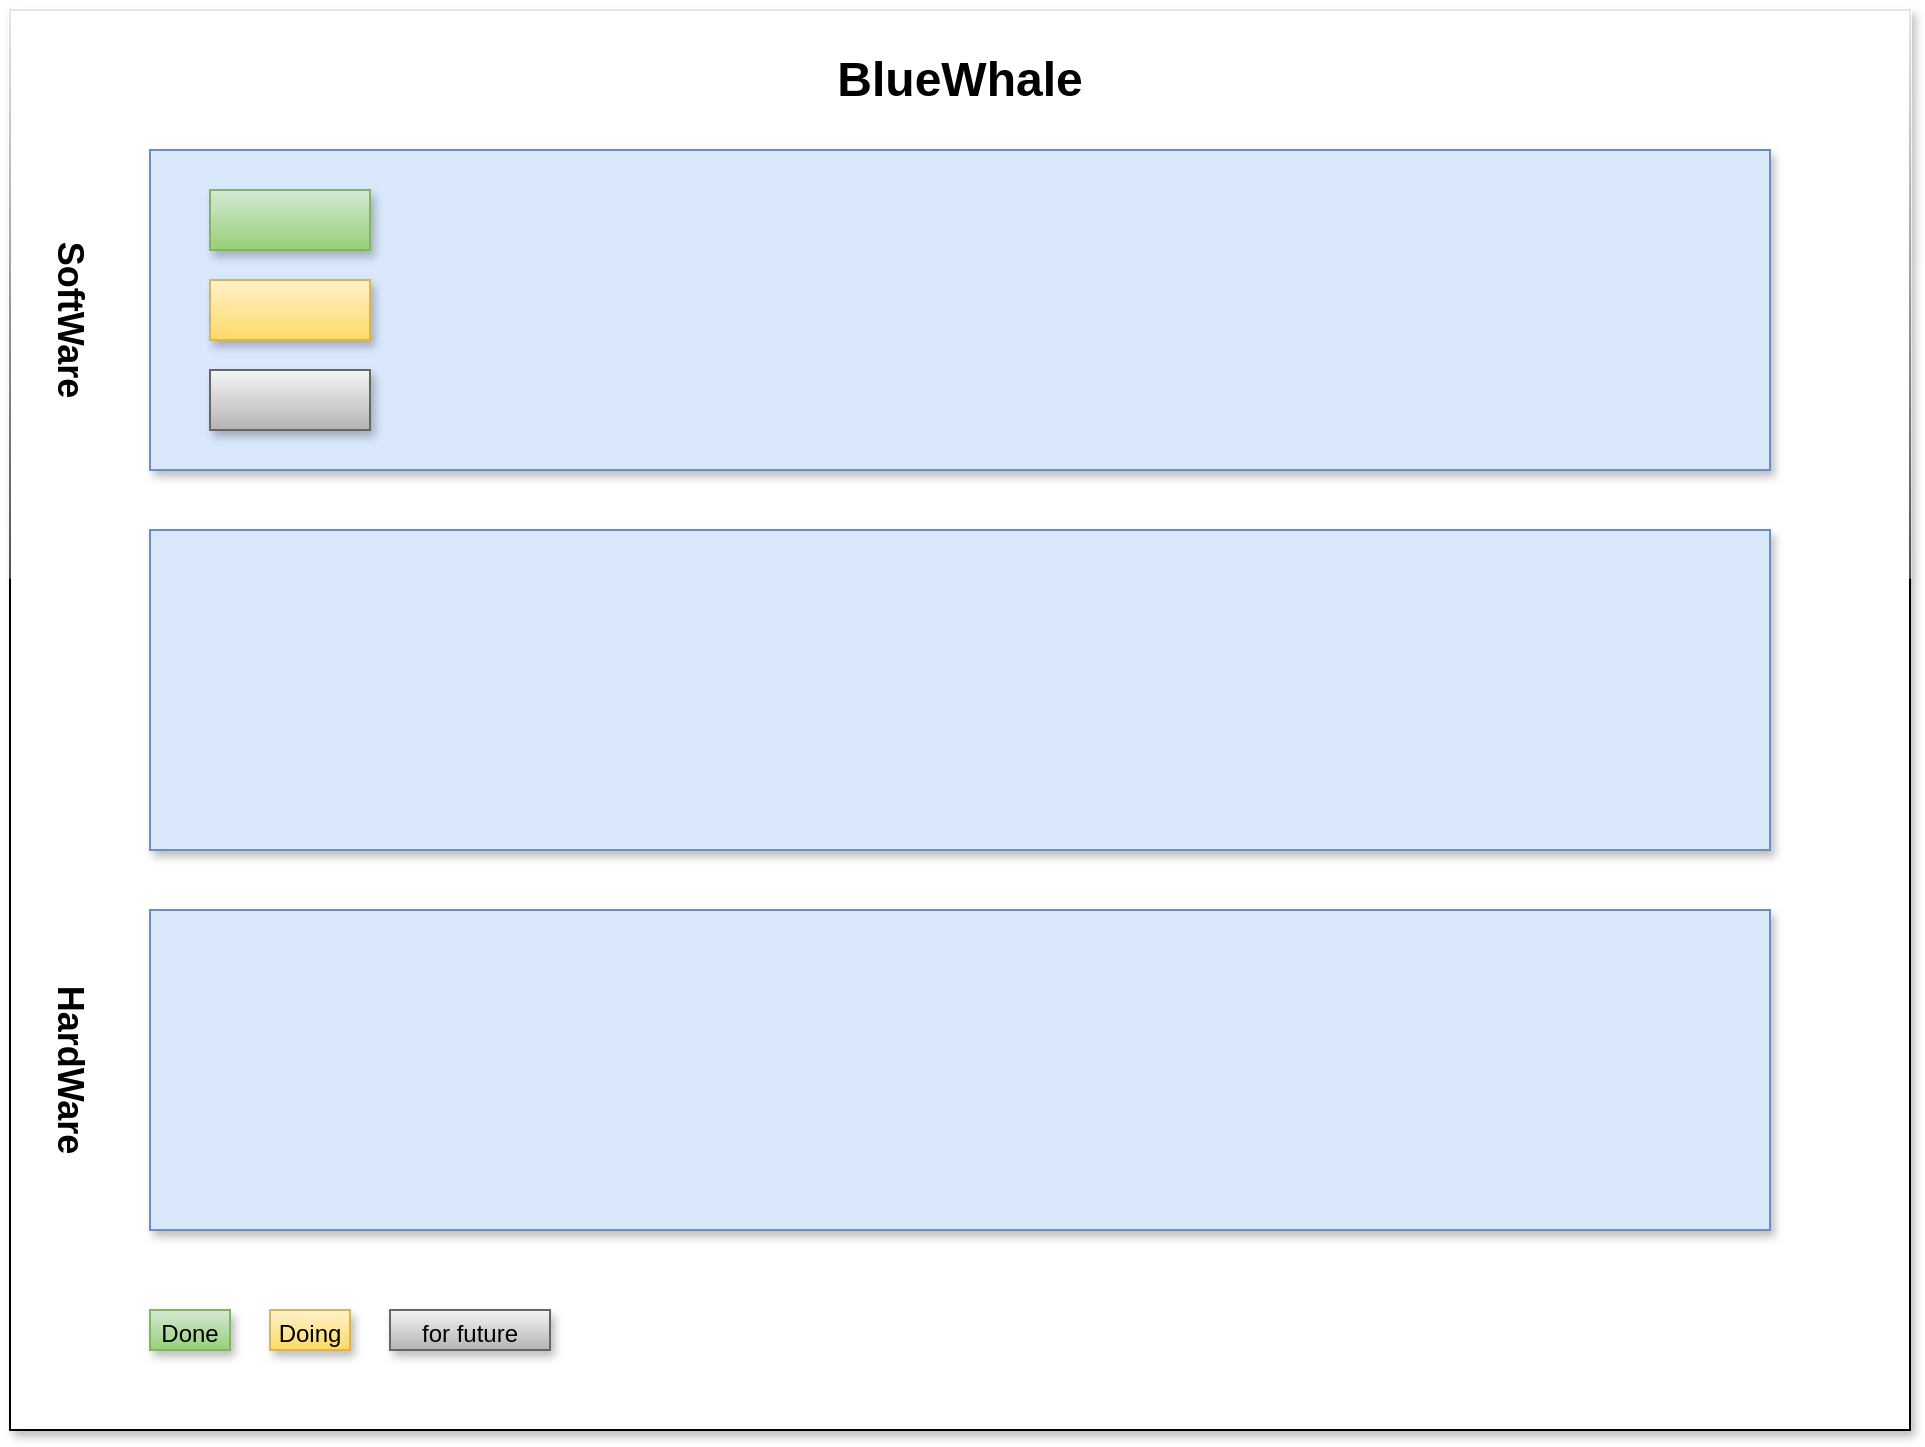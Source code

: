 <mxfile version="20.4.0" type="github">
  <diagram id="zIMyVtwHqBge--4s_Ef6" name="第 1 页">
    <mxGraphModel dx="1562" dy="1014" grid="1" gridSize="10" guides="1" tooltips="1" connect="1" arrows="1" fold="1" page="1" pageScale="1" pageWidth="827" pageHeight="1169" math="0" shadow="0">
      <root>
        <mxCell id="0" />
        <mxCell id="1" parent="0" />
        <mxCell id="nHlsSwDTNqi9xsX-Co70-1" value="" style="rounded=0;whiteSpace=wrap;html=1;shadow=1;sketch=0;glass=1;" vertex="1" parent="1">
          <mxGeometry x="90" y="100" width="950" height="710" as="geometry" />
        </mxCell>
        <mxCell id="nHlsSwDTNqi9xsX-Co70-2" value="" style="rounded=0;whiteSpace=wrap;html=1;fillColor=#dae8fc;strokeColor=#6c8ebf;shadow=1;" vertex="1" parent="1">
          <mxGeometry x="160" y="170" width="810" height="160" as="geometry" />
        </mxCell>
        <mxCell id="nHlsSwDTNqi9xsX-Co70-4" value="" style="rounded=0;whiteSpace=wrap;html=1;fillColor=#dae8fc;strokeColor=#6c8ebf;shadow=1;" vertex="1" parent="1">
          <mxGeometry x="160" y="360" width="810" height="160" as="geometry" />
        </mxCell>
        <mxCell id="nHlsSwDTNqi9xsX-Co70-5" value="" style="rounded=0;whiteSpace=wrap;html=1;fillColor=#dae8fc;strokeColor=#6c8ebf;shadow=1;" vertex="1" parent="1">
          <mxGeometry x="160" y="550" width="810" height="160" as="geometry" />
        </mxCell>
        <mxCell id="nHlsSwDTNqi9xsX-Co70-7" value="&lt;b&gt;&lt;font style=&quot;font-size: 18px;&quot;&gt;SoftWare&lt;/font&gt;&lt;/b&gt;" style="text;html=1;strokeColor=none;fillColor=none;align=center;verticalAlign=middle;whiteSpace=wrap;rounded=0;rotation=90;" vertex="1" parent="1">
          <mxGeometry x="90" y="240" width="60" height="30" as="geometry" />
        </mxCell>
        <mxCell id="nHlsSwDTNqi9xsX-Co70-8" value="&lt;b&gt;&lt;font style=&quot;font-size: 18px;&quot;&gt;HardWare&lt;/font&gt;&lt;/b&gt;" style="text;html=1;strokeColor=none;fillColor=none;align=center;verticalAlign=middle;whiteSpace=wrap;rounded=0;rotation=90;" vertex="1" parent="1">
          <mxGeometry x="90" y="615" width="60" height="30" as="geometry" />
        </mxCell>
        <mxCell id="nHlsSwDTNqi9xsX-Co70-9" value="" style="rounded=0;whiteSpace=wrap;html=1;fontSize=18;fillColor=#d5e8d4;strokeColor=#82b366;gradientColor=#97d077;shadow=1;" vertex="1" parent="1">
          <mxGeometry x="190" y="190" width="80" height="30" as="geometry" />
        </mxCell>
        <mxCell id="nHlsSwDTNqi9xsX-Co70-12" value="" style="rounded=0;whiteSpace=wrap;html=1;fontSize=18;fillColor=#fff2cc;strokeColor=#d6b656;gradientColor=#ffd966;shadow=1;" vertex="1" parent="1">
          <mxGeometry x="190" y="235" width="80" height="30" as="geometry" />
        </mxCell>
        <mxCell id="nHlsSwDTNqi9xsX-Co70-13" value="" style="rounded=0;whiteSpace=wrap;html=1;fontSize=18;fillColor=#f5f5f5;strokeColor=#666666;gradientColor=#b3b3b3;shadow=1;" vertex="1" parent="1">
          <mxGeometry x="190" y="280" width="80" height="30" as="geometry" />
        </mxCell>
        <mxCell id="nHlsSwDTNqi9xsX-Co70-15" value="&lt;b&gt;&lt;font style=&quot;font-size: 24px;&quot;&gt;BlueWhale&lt;/font&gt;&lt;/b&gt;" style="text;html=1;strokeColor=none;fillColor=none;align=center;verticalAlign=middle;whiteSpace=wrap;rounded=0;rotation=0;" vertex="1" parent="1">
          <mxGeometry x="495" y="120" width="140" height="30" as="geometry" />
        </mxCell>
        <mxCell id="nHlsSwDTNqi9xsX-Co70-16" value="&lt;font style=&quot;font-size: 12px;&quot;&gt;Done&lt;/font&gt;" style="rounded=0;whiteSpace=wrap;html=1;fontSize=18;fillColor=#d5e8d4;strokeColor=#82b366;gradientColor=#97d077;shadow=1;" vertex="1" parent="1">
          <mxGeometry x="160" y="750" width="40" height="20" as="geometry" />
        </mxCell>
        <mxCell id="nHlsSwDTNqi9xsX-Co70-17" value="&lt;font style=&quot;font-size: 12px;&quot;&gt;Doing&lt;/font&gt;" style="rounded=0;whiteSpace=wrap;html=1;fontSize=18;fillColor=#fff2cc;strokeColor=#d6b656;gradientColor=#ffd966;shadow=1;" vertex="1" parent="1">
          <mxGeometry x="220" y="750" width="40" height="20" as="geometry" />
        </mxCell>
        <mxCell id="nHlsSwDTNqi9xsX-Co70-18" value="&lt;span style=&quot;font-size: 12px;&quot;&gt;for future&lt;/span&gt;" style="rounded=0;whiteSpace=wrap;html=1;fontSize=18;fillColor=#f5f5f5;strokeColor=#666666;gradientColor=#b3b3b3;shadow=1;" vertex="1" parent="1">
          <mxGeometry x="280" y="750" width="80" height="20" as="geometry" />
        </mxCell>
      </root>
    </mxGraphModel>
  </diagram>
</mxfile>
